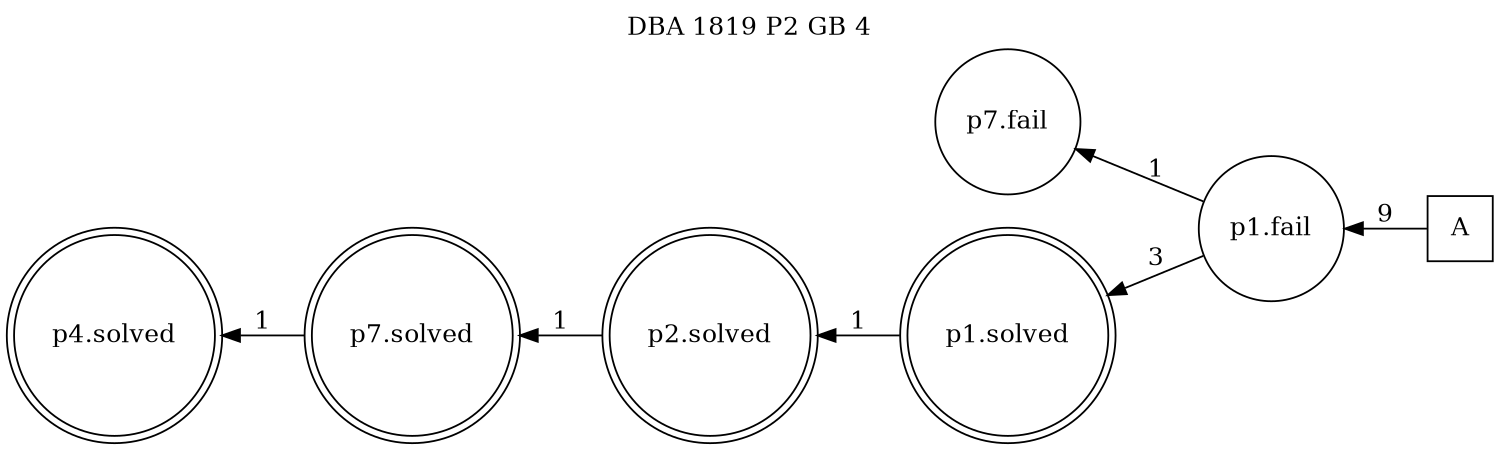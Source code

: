 digraph DBA_1819_P2_GB_4_GOOD {
labelloc="tl"
label= " DBA 1819 P2 GB 4 "
rankdir="RL";
graph [ size=" 10 , 10 !"]

"A" [shape="square" label="A"]
"p1.fail" [shape="circle" label="p1.fail"]
"p7.fail" [shape="circle" label="p7.fail"]
"p1.solved" [shape="doublecircle" label="p1.solved"]
"p2.solved" [shape="doublecircle" label="p2.solved"]
"p7.solved" [shape="doublecircle" label="p7.solved"]
"p4.solved" [shape="doublecircle" label="p4.solved"]
"A" -> "p1.fail" [ label=9]
"p1.fail" -> "p7.fail" [ label=1]
"p1.fail" -> "p1.solved" [ label=3]
"p1.solved" -> "p2.solved" [ label=1]
"p2.solved" -> "p7.solved" [ label=1]
"p7.solved" -> "p4.solved" [ label=1]
}
